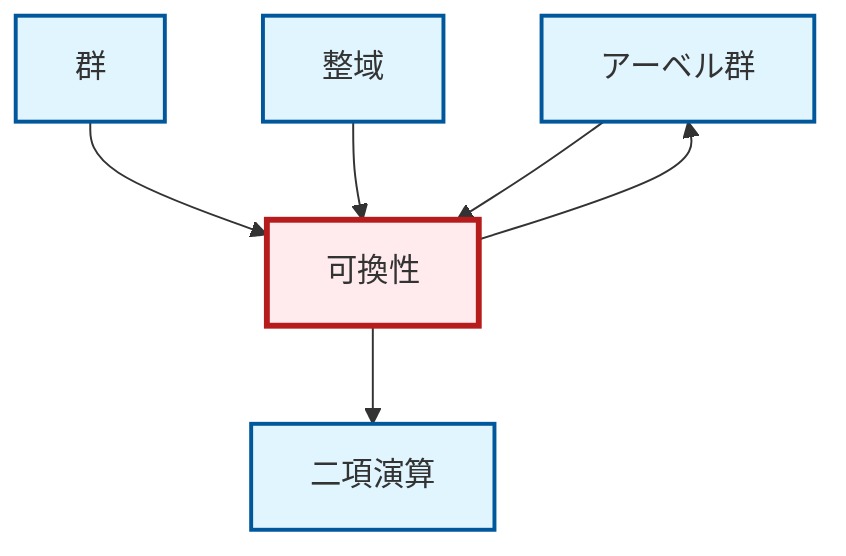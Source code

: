 graph TD
    classDef definition fill:#e1f5fe,stroke:#01579b,stroke-width:2px
    classDef theorem fill:#f3e5f5,stroke:#4a148c,stroke-width:2px
    classDef axiom fill:#fff3e0,stroke:#e65100,stroke-width:2px
    classDef example fill:#e8f5e9,stroke:#1b5e20,stroke-width:2px
    classDef current fill:#ffebee,stroke:#b71c1c,stroke-width:3px
    def-binary-operation["二項演算"]:::definition
    def-abelian-group["アーベル群"]:::definition
    def-integral-domain["整域"]:::definition
    def-commutativity["可換性"]:::definition
    def-group["群"]:::definition
    def-group --> def-commutativity
    def-commutativity --> def-abelian-group
    def-integral-domain --> def-commutativity
    def-abelian-group --> def-commutativity
    def-commutativity --> def-binary-operation
    class def-commutativity current